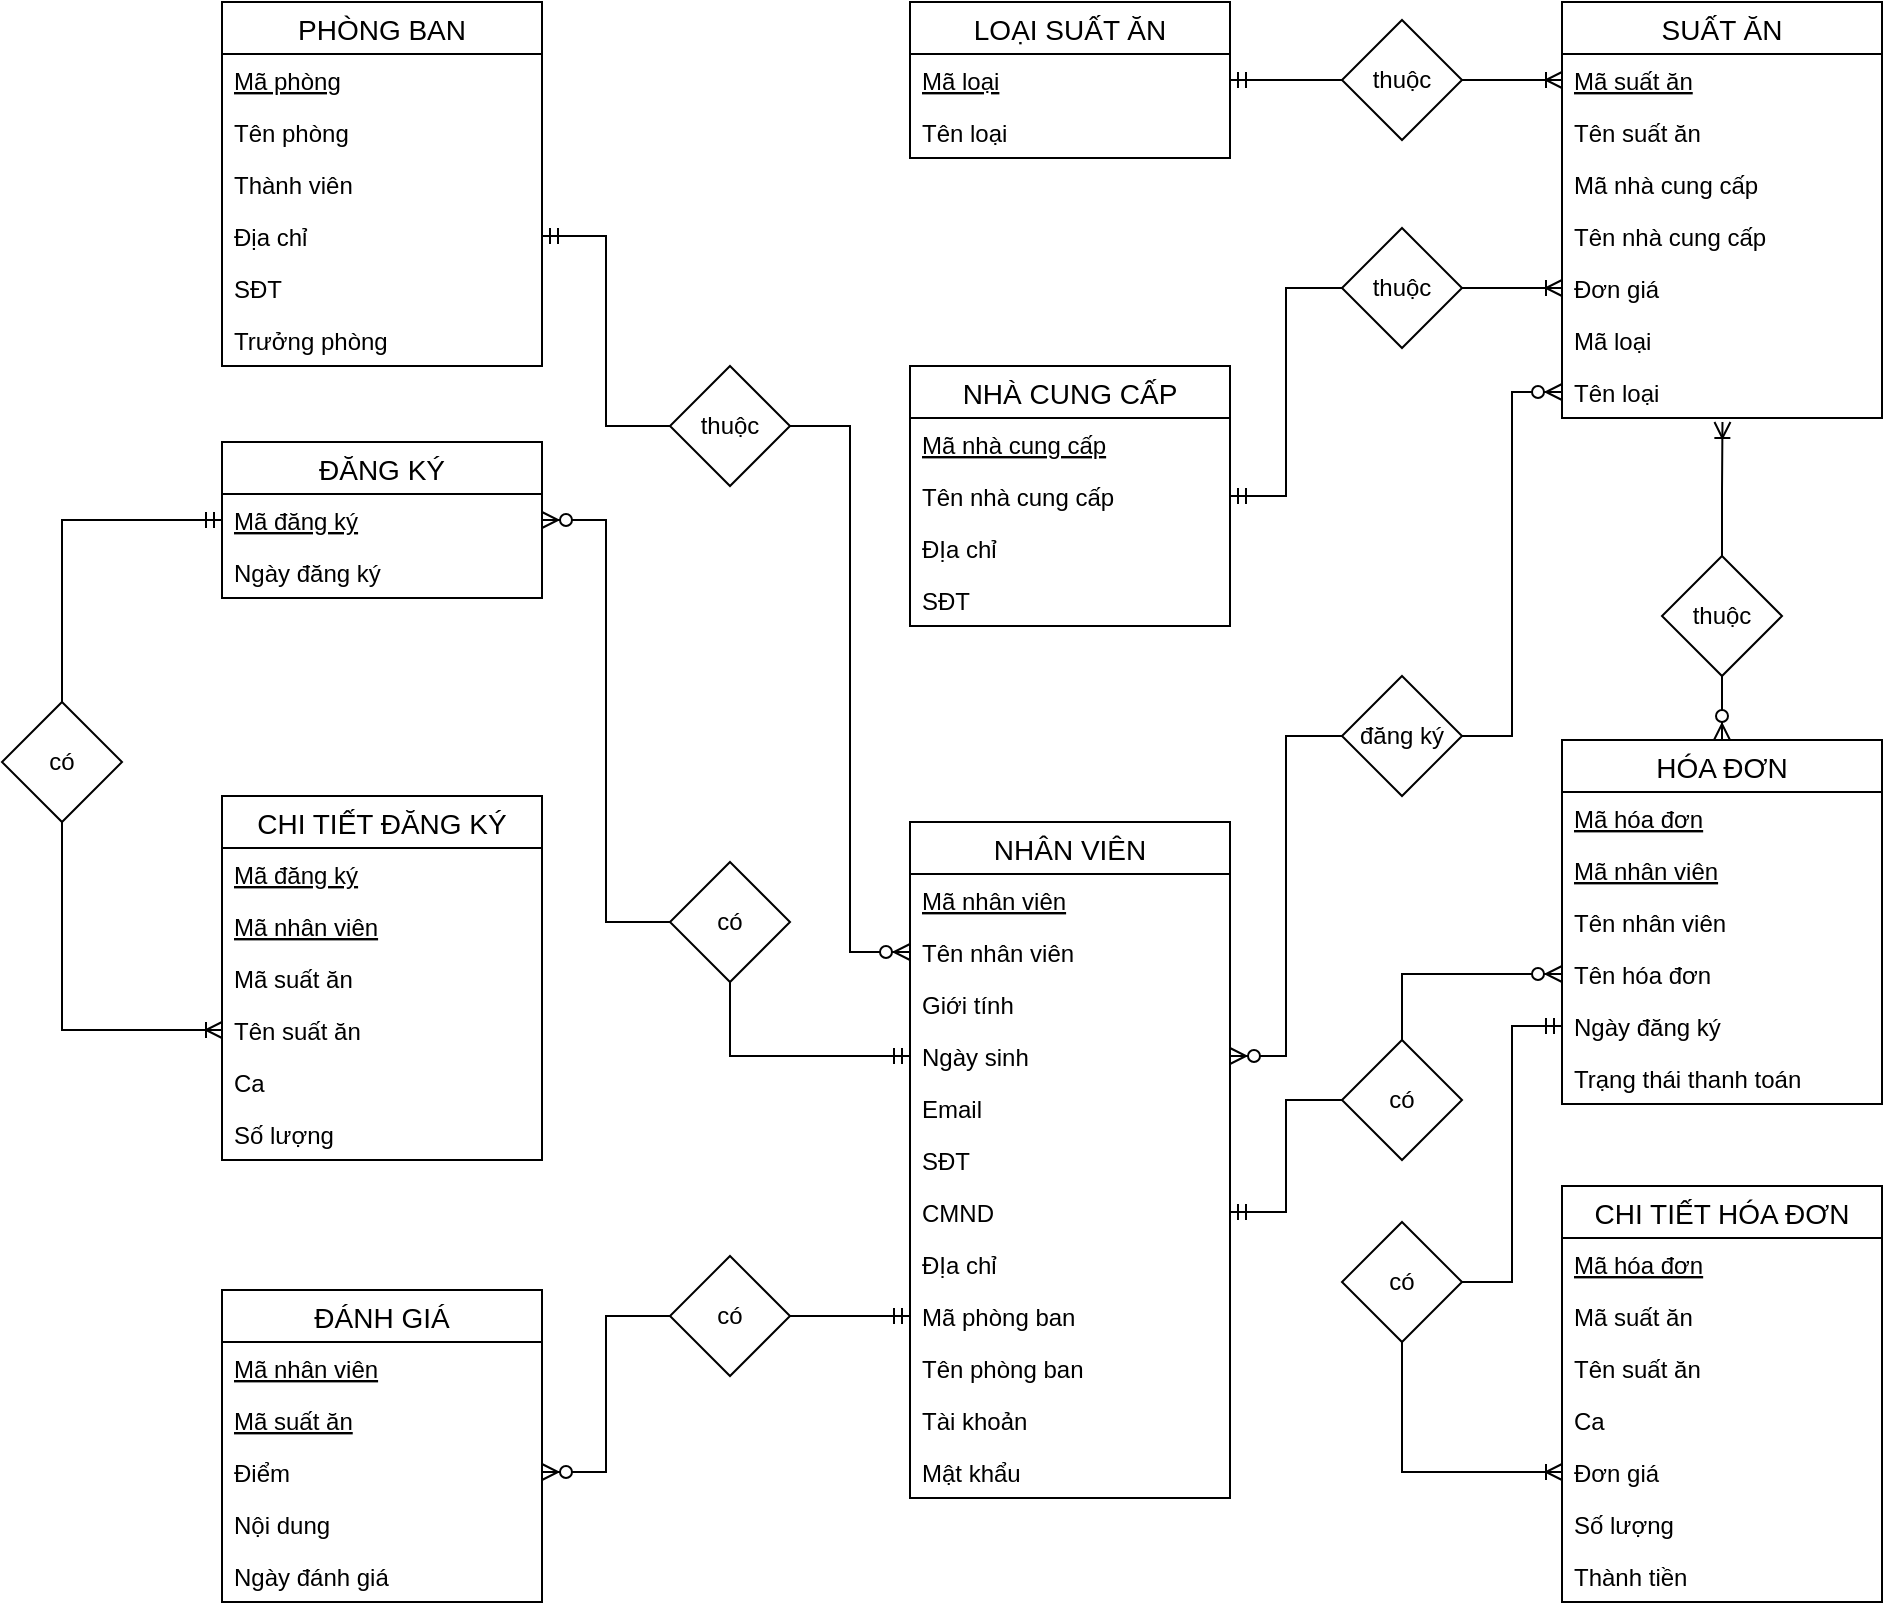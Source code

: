 <mxfile version="13.1.3" type="device"><diagram id="6rcYBphaDGggOVW5dCx1" name="Page-1"><mxGraphModel dx="2310" dy="1878" grid="1" gridSize="10" guides="1" tooltips="1" connect="1" arrows="1" fold="1" page="1" pageScale="1" pageWidth="827" pageHeight="1169" math="0" shadow="0"><root><mxCell id="0"/><mxCell id="1" parent="0"/><mxCell id="Ekv0OVVvqfxNzBEpDspk-42" style="edgeStyle=orthogonalEdgeStyle;rounded=0;orthogonalLoop=1;jettySize=auto;html=1;exitX=0;exitY=0.5;exitDx=0;exitDy=0;entryX=1;entryY=0.5;entryDx=0;entryDy=0;endArrow=ERzeroToMany;endFill=1;" parent="1" source="Ekv0OVVvqfxNzBEpDspk-41" target="Ekv0OVVvqfxNzBEpDspk-16" edge="1"><mxGeometry relative="1" as="geometry"/></mxCell><mxCell id="Ekv0OVVvqfxNzBEpDspk-43" style="edgeStyle=orthogonalEdgeStyle;rounded=0;orthogonalLoop=1;jettySize=auto;html=1;exitX=1;exitY=0.5;exitDx=0;exitDy=0;entryX=0;entryY=0.5;entryDx=0;entryDy=0;endArrow=ERzeroToMany;endFill=1;" parent="1" source="Ekv0OVVvqfxNzBEpDspk-41" target="Ekv0OVVvqfxNzBEpDspk-31" edge="1"><mxGeometry relative="1" as="geometry"/></mxCell><mxCell id="Ekv0OVVvqfxNzBEpDspk-41" value="đăng ký" style="rhombus;whiteSpace=wrap;html=1;labelBackgroundColor=none;" parent="1" vertex="1"><mxGeometry x="470" y="187" width="60" height="60" as="geometry"/></mxCell><mxCell id="Ekv0OVVvqfxNzBEpDspk-57" style="edgeStyle=orthogonalEdgeStyle;rounded=0;orthogonalLoop=1;jettySize=auto;html=1;exitX=0.5;exitY=0;exitDx=0;exitDy=0;entryX=0;entryY=0.5;entryDx=0;entryDy=0;endArrow=ERzeroToMany;endFill=1;" parent="1" source="Ekv0OVVvqfxNzBEpDspk-59" target="Ekv0OVVvqfxNzBEpDspk-46" edge="1"><mxGeometry relative="1" as="geometry"><mxPoint x="580.0" y="455" as="targetPoint"/><Array as="points"><mxPoint x="500" y="336"/></Array></mxGeometry></mxCell><mxCell id="Ekv0OVVvqfxNzBEpDspk-58" style="edgeStyle=orthogonalEdgeStyle;rounded=0;orthogonalLoop=1;jettySize=auto;html=1;exitX=0;exitY=0.5;exitDx=0;exitDy=0;entryX=1;entryY=0.5;entryDx=0;entryDy=0;endArrow=ERmandOne;endFill=0;" parent="1" source="Ekv0OVVvqfxNzBEpDspk-59" target="Ekv0OVVvqfxNzBEpDspk-19" edge="1"><mxGeometry relative="1" as="geometry"><mxPoint x="254" y="217" as="targetPoint"/></mxGeometry></mxCell><mxCell id="Ekv0OVVvqfxNzBEpDspk-59" value="có" style="rhombus;whiteSpace=wrap;html=1;labelBackgroundColor=none;" parent="1" vertex="1"><mxGeometry x="470" y="369" width="60" height="60" as="geometry"/></mxCell><mxCell id="Ekv0OVVvqfxNzBEpDspk-61" value="PHÒNG BAN" style="swimlane;fontStyle=0;childLayout=stackLayout;horizontal=1;startSize=26;horizontalStack=0;resizeParent=1;resizeParentMax=0;resizeLast=0;collapsible=1;marginBottom=0;align=center;fontSize=14;labelBackgroundColor=none;" parent="1" vertex="1"><mxGeometry x="-90" y="-150" width="160" height="182" as="geometry"/></mxCell><mxCell id="Ekv0OVVvqfxNzBEpDspk-62" value="Mã phòng" style="text;strokeColor=none;fillColor=none;spacingLeft=4;spacingRight=4;overflow=hidden;rotatable=0;points=[[0,0.5],[1,0.5]];portConstraint=eastwest;fontSize=12;fontStyle=4" parent="Ekv0OVVvqfxNzBEpDspk-61" vertex="1"><mxGeometry y="26" width="160" height="26" as="geometry"/></mxCell><mxCell id="Ekv0OVVvqfxNzBEpDspk-63" value="Tên phòng" style="text;strokeColor=none;fillColor=none;spacingLeft=4;spacingRight=4;overflow=hidden;rotatable=0;points=[[0,0.5],[1,0.5]];portConstraint=eastwest;fontSize=12;" parent="Ekv0OVVvqfxNzBEpDspk-61" vertex="1"><mxGeometry y="52" width="160" height="26" as="geometry"/></mxCell><mxCell id="Ekv0OVVvqfxNzBEpDspk-64" value="Thành viên" style="text;strokeColor=none;fillColor=none;spacingLeft=4;spacingRight=4;overflow=hidden;rotatable=0;points=[[0,0.5],[1,0.5]];portConstraint=eastwest;fontSize=12;" parent="Ekv0OVVvqfxNzBEpDspk-61" vertex="1"><mxGeometry y="78" width="160" height="26" as="geometry"/></mxCell><mxCell id="Ekv0OVVvqfxNzBEpDspk-65" value="Địa chỉ" style="text;strokeColor=none;fillColor=none;spacingLeft=4;spacingRight=4;overflow=hidden;rotatable=0;points=[[0,0.5],[1,0.5]];portConstraint=eastwest;fontSize=12;" parent="Ekv0OVVvqfxNzBEpDspk-61" vertex="1"><mxGeometry y="104" width="160" height="26" as="geometry"/></mxCell><mxCell id="Ekv0OVVvqfxNzBEpDspk-66" value="SĐT" style="text;strokeColor=none;fillColor=none;spacingLeft=4;spacingRight=4;overflow=hidden;rotatable=0;points=[[0,0.5],[1,0.5]];portConstraint=eastwest;fontSize=12;" parent="Ekv0OVVvqfxNzBEpDspk-61" vertex="1"><mxGeometry y="130" width="160" height="26" as="geometry"/></mxCell><mxCell id="Ekv0OVVvqfxNzBEpDspk-67" value="Trưởng phòng" style="text;strokeColor=none;fillColor=none;spacingLeft=4;spacingRight=4;overflow=hidden;rotatable=0;points=[[0,0.5],[1,0.5]];portConstraint=eastwest;fontSize=12;" parent="Ekv0OVVvqfxNzBEpDspk-61" vertex="1"><mxGeometry y="156" width="160" height="26" as="geometry"/></mxCell><mxCell id="Ekv0OVVvqfxNzBEpDspk-70" style="edgeStyle=orthogonalEdgeStyle;rounded=0;orthogonalLoop=1;jettySize=auto;html=1;exitX=0;exitY=0.5;exitDx=0;exitDy=0;entryX=1;entryY=0.5;entryDx=0;entryDy=0;endArrow=ERmandOne;endFill=0;" parent="1" source="Ekv0OVVvqfxNzBEpDspk-69" target="Ekv0OVVvqfxNzBEpDspk-65" edge="1"><mxGeometry relative="1" as="geometry"/></mxCell><mxCell id="Ekv0OVVvqfxNzBEpDspk-71" style="edgeStyle=orthogonalEdgeStyle;rounded=0;orthogonalLoop=1;jettySize=auto;html=1;exitX=1;exitY=0.5;exitDx=0;exitDy=0;entryX=0;entryY=0.5;entryDx=0;entryDy=0;endArrow=ERzeroToMany;endFill=1;" parent="1" source="Ekv0OVVvqfxNzBEpDspk-69" target="Ekv0OVVvqfxNzBEpDspk-10" edge="1"><mxGeometry relative="1" as="geometry"/></mxCell><mxCell id="Ekv0OVVvqfxNzBEpDspk-69" value="thuộc" style="rhombus;whiteSpace=wrap;html=1;labelBackgroundColor=none;" parent="1" vertex="1"><mxGeometry x="134" y="32" width="60" height="60" as="geometry"/></mxCell><mxCell id="Ekv0OVVvqfxNzBEpDspk-81" style="edgeStyle=orthogonalEdgeStyle;rounded=0;orthogonalLoop=1;jettySize=auto;html=1;exitX=0.5;exitY=1;exitDx=0;exitDy=0;entryX=0;entryY=0.5;entryDx=0;entryDy=0;endArrow=ERmandOne;endFill=0;" parent="1" source="Ekv0OVVvqfxNzBEpDspk-79" target="Ekv0OVVvqfxNzBEpDspk-16" edge="1"><mxGeometry relative="1" as="geometry"/></mxCell><mxCell id="Ekv0OVVvqfxNzBEpDspk-82" style="edgeStyle=orthogonalEdgeStyle;rounded=0;orthogonalLoop=1;jettySize=auto;html=1;exitX=0;exitY=0.5;exitDx=0;exitDy=0;entryX=1;entryY=0.5;entryDx=0;entryDy=0;endArrow=ERzeroToMany;endFill=1;" parent="1" source="Ekv0OVVvqfxNzBEpDspk-79" target="Ekv0OVVvqfxNzBEpDspk-73" edge="1"><mxGeometry relative="1" as="geometry"><mxPoint x="70" y="217" as="targetPoint"/></mxGeometry></mxCell><mxCell id="Ekv0OVVvqfxNzBEpDspk-79" value="có" style="rhombus;whiteSpace=wrap;html=1;labelBackgroundColor=none;" parent="1" vertex="1"><mxGeometry x="134" y="280" width="60" height="60" as="geometry"/></mxCell><mxCell id="Ekv0OVVvqfxNzBEpDspk-91" style="edgeStyle=orthogonalEdgeStyle;rounded=0;orthogonalLoop=1;jettySize=auto;html=1;exitX=1;exitY=0.5;exitDx=0;exitDy=0;entryX=0;entryY=0.5;entryDx=0;entryDy=0;endArrow=ERmandOne;endFill=0;" parent="1" source="Ekv0OVVvqfxNzBEpDspk-90" target="Ekv0OVVvqfxNzBEpDspk-21" edge="1"><mxGeometry relative="1" as="geometry"/></mxCell><mxCell id="Ekv0OVVvqfxNzBEpDspk-92" style="edgeStyle=orthogonalEdgeStyle;rounded=0;orthogonalLoop=1;jettySize=auto;html=1;exitX=0;exitY=0.5;exitDx=0;exitDy=0;entryX=1;entryY=0.5;entryDx=0;entryDy=0;endArrow=ERzeroToMany;endFill=1;" parent="1" source="Ekv0OVVvqfxNzBEpDspk-90" target="Ekv0OVVvqfxNzBEpDspk-86" edge="1"><mxGeometry relative="1" as="geometry"/></mxCell><mxCell id="Ekv0OVVvqfxNzBEpDspk-90" value="có" style="rhombus;whiteSpace=wrap;html=1;labelBackgroundColor=none;" parent="1" vertex="1"><mxGeometry x="134" y="477" width="60" height="60" as="geometry"/></mxCell><mxCell id="Ekv0OVVvqfxNzBEpDspk-25" value="SUẤT ĂN" style="swimlane;fontStyle=0;childLayout=stackLayout;horizontal=1;startSize=26;horizontalStack=0;resizeParent=1;resizeParentMax=0;resizeLast=0;collapsible=1;marginBottom=0;align=center;fontSize=14;labelBackgroundColor=none;" parent="1" vertex="1"><mxGeometry x="580" y="-150" width="160" height="208" as="geometry"/></mxCell><mxCell id="Ekv0OVVvqfxNzBEpDspk-26" value="Mã suất ăn" style="text;strokeColor=none;fillColor=none;spacingLeft=4;spacingRight=4;overflow=hidden;rotatable=0;points=[[0,0.5],[1,0.5]];portConstraint=eastwest;fontSize=12;fontStyle=4" parent="Ekv0OVVvqfxNzBEpDspk-25" vertex="1"><mxGeometry y="26" width="160" height="26" as="geometry"/></mxCell><mxCell id="Ekv0OVVvqfxNzBEpDspk-27" value="Tên suất ăn" style="text;strokeColor=none;fillColor=none;spacingLeft=4;spacingRight=4;overflow=hidden;rotatable=0;points=[[0,0.5],[1,0.5]];portConstraint=eastwest;fontSize=12;" parent="Ekv0OVVvqfxNzBEpDspk-25" vertex="1"><mxGeometry y="52" width="160" height="26" as="geometry"/></mxCell><mxCell id="Ekv0OVVvqfxNzBEpDspk-40" value="Mã nhà cung cấp" style="text;strokeColor=none;fillColor=none;spacingLeft=4;spacingRight=4;overflow=hidden;rotatable=0;points=[[0,0.5],[1,0.5]];portConstraint=eastwest;fontSize=12;" parent="Ekv0OVVvqfxNzBEpDspk-25" vertex="1"><mxGeometry y="78" width="160" height="26" as="geometry"/></mxCell><mxCell id="Ekv0OVVvqfxNzBEpDspk-28" value="Tên nhà cung cấp" style="text;strokeColor=none;fillColor=none;spacingLeft=4;spacingRight=4;overflow=hidden;rotatable=0;points=[[0,0.5],[1,0.5]];portConstraint=eastwest;fontSize=12;" parent="Ekv0OVVvqfxNzBEpDspk-25" vertex="1"><mxGeometry y="104" width="160" height="26" as="geometry"/></mxCell><mxCell id="Ekv0OVVvqfxNzBEpDspk-29" value="Đơn giá" style="text;strokeColor=none;fillColor=none;spacingLeft=4;spacingRight=4;overflow=hidden;rotatable=0;points=[[0,0.5],[1,0.5]];portConstraint=eastwest;fontSize=12;" parent="Ekv0OVVvqfxNzBEpDspk-25" vertex="1"><mxGeometry y="130" width="160" height="26" as="geometry"/></mxCell><mxCell id="Ekv0OVVvqfxNzBEpDspk-30" value="Mã loại" style="text;strokeColor=none;fillColor=none;spacingLeft=4;spacingRight=4;overflow=hidden;rotatable=0;points=[[0,0.5],[1,0.5]];portConstraint=eastwest;fontSize=12;" parent="Ekv0OVVvqfxNzBEpDspk-25" vertex="1"><mxGeometry y="156" width="160" height="26" as="geometry"/></mxCell><mxCell id="Ekv0OVVvqfxNzBEpDspk-31" value="Tên loại" style="text;strokeColor=none;fillColor=none;spacingLeft=4;spacingRight=4;overflow=hidden;rotatable=0;points=[[0,0.5],[1,0.5]];portConstraint=eastwest;fontSize=12;" parent="Ekv0OVVvqfxNzBEpDspk-25" vertex="1"><mxGeometry y="182" width="160" height="26" as="geometry"/></mxCell><mxCell id="Ekv0OVVvqfxNzBEpDspk-94" style="edgeStyle=orthogonalEdgeStyle;rounded=0;orthogonalLoop=1;jettySize=auto;html=1;exitX=0.5;exitY=1;exitDx=0;exitDy=0;entryX=0.5;entryY=0;entryDx=0;entryDy=0;endArrow=ERzeroToMany;endFill=1;" parent="1" source="Ekv0OVVvqfxNzBEpDspk-93" target="Ekv0OVVvqfxNzBEpDspk-44" edge="1"><mxGeometry relative="1" as="geometry"/></mxCell><mxCell id="Ekv0OVVvqfxNzBEpDspk-96" style="edgeStyle=orthogonalEdgeStyle;rounded=0;orthogonalLoop=1;jettySize=auto;html=1;exitX=0.5;exitY=0;exitDx=0;exitDy=0;endArrow=ERoneToMany;endFill=0;" parent="1" source="Ekv0OVVvqfxNzBEpDspk-93" edge="1"><mxGeometry relative="1" as="geometry"><mxPoint x="660.235" y="60" as="targetPoint"/></mxGeometry></mxCell><mxCell id="Ekv0OVVvqfxNzBEpDspk-93" value="thuộc" style="rhombus;whiteSpace=wrap;html=1;labelBackgroundColor=none;" parent="1" vertex="1"><mxGeometry x="630" y="127" width="60" height="60" as="geometry"/></mxCell><mxCell id="Ekv0OVVvqfxNzBEpDspk-97" value="LOẠI SUẤT ĂN" style="swimlane;fontStyle=0;childLayout=stackLayout;horizontal=1;startSize=26;horizontalStack=0;resizeParent=1;resizeParentMax=0;resizeLast=0;collapsible=1;marginBottom=0;align=center;fontSize=14;labelBackgroundColor=none;" parent="1" vertex="1"><mxGeometry x="254" y="-150" width="160" height="78" as="geometry"/></mxCell><mxCell id="Ekv0OVVvqfxNzBEpDspk-98" value="Mã loại" style="text;strokeColor=none;fillColor=none;spacingLeft=4;spacingRight=4;overflow=hidden;rotatable=0;points=[[0,0.5],[1,0.5]];portConstraint=eastwest;fontSize=12;fontStyle=4" parent="Ekv0OVVvqfxNzBEpDspk-97" vertex="1"><mxGeometry y="26" width="160" height="26" as="geometry"/></mxCell><mxCell id="Ekv0OVVvqfxNzBEpDspk-99" value="Tên loại" style="text;strokeColor=none;fillColor=none;spacingLeft=4;spacingRight=4;overflow=hidden;rotatable=0;points=[[0,0.5],[1,0.5]];portConstraint=eastwest;fontSize=12;" parent="Ekv0OVVvqfxNzBEpDspk-97" vertex="1"><mxGeometry y="52" width="160" height="26" as="geometry"/></mxCell><mxCell id="Ekv0OVVvqfxNzBEpDspk-8" value="NHÂN VIÊN" style="swimlane;fontStyle=0;childLayout=stackLayout;horizontal=1;startSize=26;horizontalStack=0;resizeParent=1;resizeParentMax=0;resizeLast=0;collapsible=1;marginBottom=0;align=center;fontSize=14;labelBackgroundColor=none;" parent="1" vertex="1"><mxGeometry x="254" y="260" width="160" height="338" as="geometry"/></mxCell><mxCell id="Ekv0OVVvqfxNzBEpDspk-9" value="Mã nhân viên" style="text;strokeColor=none;fillColor=none;spacingLeft=4;spacingRight=4;overflow=hidden;rotatable=0;points=[[0,0.5],[1,0.5]];portConstraint=eastwest;fontSize=12;fontStyle=4" parent="Ekv0OVVvqfxNzBEpDspk-8" vertex="1"><mxGeometry y="26" width="160" height="26" as="geometry"/></mxCell><mxCell id="Ekv0OVVvqfxNzBEpDspk-10" value="Tên nhân viên" style="text;strokeColor=none;fillColor=none;spacingLeft=4;spacingRight=4;overflow=hidden;rotatable=0;points=[[0,0.5],[1,0.5]];portConstraint=eastwest;fontSize=12;" parent="Ekv0OVVvqfxNzBEpDspk-8" vertex="1"><mxGeometry y="52" width="160" height="26" as="geometry"/></mxCell><mxCell id="Ekv0OVVvqfxNzBEpDspk-11" value="Giới tính&#10;" style="text;strokeColor=none;fillColor=none;spacingLeft=4;spacingRight=4;overflow=hidden;rotatable=0;points=[[0,0.5],[1,0.5]];portConstraint=eastwest;fontSize=12;" parent="Ekv0OVVvqfxNzBEpDspk-8" vertex="1"><mxGeometry y="78" width="160" height="26" as="geometry"/></mxCell><mxCell id="Ekv0OVVvqfxNzBEpDspk-16" value="Ngày sinh" style="text;strokeColor=none;fillColor=none;spacingLeft=4;spacingRight=4;overflow=hidden;rotatable=0;points=[[0,0.5],[1,0.5]];portConstraint=eastwest;fontSize=12;" parent="Ekv0OVVvqfxNzBEpDspk-8" vertex="1"><mxGeometry y="104" width="160" height="26" as="geometry"/></mxCell><mxCell id="Ekv0OVVvqfxNzBEpDspk-17" value="Email" style="text;strokeColor=none;fillColor=none;spacingLeft=4;spacingRight=4;overflow=hidden;rotatable=0;points=[[0,0.5],[1,0.5]];portConstraint=eastwest;fontSize=12;" parent="Ekv0OVVvqfxNzBEpDspk-8" vertex="1"><mxGeometry y="130" width="160" height="26" as="geometry"/></mxCell><mxCell id="Ekv0OVVvqfxNzBEpDspk-18" value="SĐT" style="text;strokeColor=none;fillColor=none;spacingLeft=4;spacingRight=4;overflow=hidden;rotatable=0;points=[[0,0.5],[1,0.5]];portConstraint=eastwest;fontSize=12;" parent="Ekv0OVVvqfxNzBEpDspk-8" vertex="1"><mxGeometry y="156" width="160" height="26" as="geometry"/></mxCell><mxCell id="Ekv0OVVvqfxNzBEpDspk-19" value="CMND" style="text;strokeColor=none;fillColor=none;spacingLeft=4;spacingRight=4;overflow=hidden;rotatable=0;points=[[0,0.5],[1,0.5]];portConstraint=eastwest;fontSize=12;" parent="Ekv0OVVvqfxNzBEpDspk-8" vertex="1"><mxGeometry y="182" width="160" height="26" as="geometry"/></mxCell><mxCell id="Ekv0OVVvqfxNzBEpDspk-20" value="ĐỊa chỉ" style="text;strokeColor=none;fillColor=none;spacingLeft=4;spacingRight=4;overflow=hidden;rotatable=0;points=[[0,0.5],[1,0.5]];portConstraint=eastwest;fontSize=12;" parent="Ekv0OVVvqfxNzBEpDspk-8" vertex="1"><mxGeometry y="208" width="160" height="26" as="geometry"/></mxCell><mxCell id="Ekv0OVVvqfxNzBEpDspk-21" value="Mã phòng ban" style="text;strokeColor=none;fillColor=none;spacingLeft=4;spacingRight=4;overflow=hidden;rotatable=0;points=[[0,0.5],[1,0.5]];portConstraint=eastwest;fontSize=12;" parent="Ekv0OVVvqfxNzBEpDspk-8" vertex="1"><mxGeometry y="234" width="160" height="26" as="geometry"/></mxCell><mxCell id="Ekv0OVVvqfxNzBEpDspk-22" value="Tên phòng ban" style="text;strokeColor=none;fillColor=none;spacingLeft=4;spacingRight=4;overflow=hidden;rotatable=0;points=[[0,0.5],[1,0.5]];portConstraint=eastwest;fontSize=12;" parent="Ekv0OVVvqfxNzBEpDspk-8" vertex="1"><mxGeometry y="260" width="160" height="26" as="geometry"/></mxCell><mxCell id="Ekv0OVVvqfxNzBEpDspk-23" value="Tài khoản" style="text;strokeColor=none;fillColor=none;spacingLeft=4;spacingRight=4;overflow=hidden;rotatable=0;points=[[0,0.5],[1,0.5]];portConstraint=eastwest;fontSize=12;" parent="Ekv0OVVvqfxNzBEpDspk-8" vertex="1"><mxGeometry y="286" width="160" height="26" as="geometry"/></mxCell><mxCell id="Ekv0OVVvqfxNzBEpDspk-24" value="Mật khẩu" style="text;strokeColor=none;fillColor=none;spacingLeft=4;spacingRight=4;overflow=hidden;rotatable=0;points=[[0,0.5],[1,0.5]];portConstraint=eastwest;fontSize=12;" parent="Ekv0OVVvqfxNzBEpDspk-8" vertex="1"><mxGeometry y="312" width="160" height="26" as="geometry"/></mxCell><mxCell id="Ekv0OVVvqfxNzBEpDspk-105" value="NHÀ CUNG CẤP" style="swimlane;fontStyle=0;childLayout=stackLayout;horizontal=1;startSize=26;horizontalStack=0;resizeParent=1;resizeParentMax=0;resizeLast=0;collapsible=1;marginBottom=0;align=center;fontSize=14;labelBackgroundColor=none;" parent="1" vertex="1"><mxGeometry x="254" y="32" width="160" height="130" as="geometry"/></mxCell><mxCell id="Ekv0OVVvqfxNzBEpDspk-106" value="Mã nhà cung cấp" style="text;strokeColor=none;fillColor=none;spacingLeft=4;spacingRight=4;overflow=hidden;rotatable=0;points=[[0,0.5],[1,0.5]];portConstraint=eastwest;fontSize=12;fontStyle=4" parent="Ekv0OVVvqfxNzBEpDspk-105" vertex="1"><mxGeometry y="26" width="160" height="26" as="geometry"/></mxCell><mxCell id="Ekv0OVVvqfxNzBEpDspk-107" value="Tên nhà cung cấp" style="text;strokeColor=none;fillColor=none;spacingLeft=4;spacingRight=4;overflow=hidden;rotatable=0;points=[[0,0.5],[1,0.5]];portConstraint=eastwest;fontSize=12;" parent="Ekv0OVVvqfxNzBEpDspk-105" vertex="1"><mxGeometry y="52" width="160" height="26" as="geometry"/></mxCell><mxCell id="Ekv0OVVvqfxNzBEpDspk-108" value="ĐỊa chỉ" style="text;strokeColor=none;fillColor=none;spacingLeft=4;spacingRight=4;overflow=hidden;rotatable=0;points=[[0,0.5],[1,0.5]];portConstraint=eastwest;fontSize=12;" parent="Ekv0OVVvqfxNzBEpDspk-105" vertex="1"><mxGeometry y="78" width="160" height="26" as="geometry"/></mxCell><mxCell id="Ekv0OVVvqfxNzBEpDspk-109" value="SĐT" style="text;strokeColor=none;fillColor=none;spacingLeft=4;spacingRight=4;overflow=hidden;rotatable=0;points=[[0,0.5],[1,0.5]];portConstraint=eastwest;fontSize=12;" parent="Ekv0OVVvqfxNzBEpDspk-105" vertex="1"><mxGeometry y="104" width="160" height="26" as="geometry"/></mxCell><mxCell id="Ekv0OVVvqfxNzBEpDspk-114" style="edgeStyle=orthogonalEdgeStyle;rounded=0;orthogonalLoop=1;jettySize=auto;html=1;exitX=0;exitY=0.5;exitDx=0;exitDy=0;entryX=1;entryY=0.5;entryDx=0;entryDy=0;endArrow=ERmandOne;endFill=0;" parent="1" source="Ekv0OVVvqfxNzBEpDspk-113" target="Ekv0OVVvqfxNzBEpDspk-98" edge="1"><mxGeometry relative="1" as="geometry"/></mxCell><mxCell id="Ekv0OVVvqfxNzBEpDspk-115" style="edgeStyle=orthogonalEdgeStyle;rounded=0;orthogonalLoop=1;jettySize=auto;html=1;exitX=1;exitY=0.5;exitDx=0;exitDy=0;entryX=0;entryY=0.5;entryDx=0;entryDy=0;endArrow=ERoneToMany;endFill=0;" parent="1" source="Ekv0OVVvqfxNzBEpDspk-113" target="Ekv0OVVvqfxNzBEpDspk-26" edge="1"><mxGeometry relative="1" as="geometry"/></mxCell><mxCell id="Ekv0OVVvqfxNzBEpDspk-113" value="thuộc" style="rhombus;whiteSpace=wrap;html=1;labelBackgroundColor=none;" parent="1" vertex="1"><mxGeometry x="470" y="-141" width="60" height="60" as="geometry"/></mxCell><mxCell id="Ekv0OVVvqfxNzBEpDspk-117" style="edgeStyle=orthogonalEdgeStyle;rounded=0;orthogonalLoop=1;jettySize=auto;html=1;exitX=1;exitY=0.5;exitDx=0;exitDy=0;entryX=0;entryY=0.5;entryDx=0;entryDy=0;endArrow=ERoneToMany;endFill=0;" parent="1" source="Ekv0OVVvqfxNzBEpDspk-116" target="Ekv0OVVvqfxNzBEpDspk-29" edge="1"><mxGeometry relative="1" as="geometry"/></mxCell><mxCell id="Ekv0OVVvqfxNzBEpDspk-118" style="edgeStyle=orthogonalEdgeStyle;rounded=0;orthogonalLoop=1;jettySize=auto;html=1;exitX=0;exitY=0.5;exitDx=0;exitDy=0;entryX=1;entryY=0.5;entryDx=0;entryDy=0;endArrow=ERmandOne;endFill=0;" parent="1" source="Ekv0OVVvqfxNzBEpDspk-116" target="Ekv0OVVvqfxNzBEpDspk-107" edge="1"><mxGeometry relative="1" as="geometry"/></mxCell><mxCell id="Ekv0OVVvqfxNzBEpDspk-116" value="thuộc" style="rhombus;whiteSpace=wrap;html=1;labelBackgroundColor=none;" parent="1" vertex="1"><mxGeometry x="470" y="-37" width="60" height="60" as="geometry"/></mxCell><mxCell id="Ekv0OVVvqfxNzBEpDspk-129" style="edgeStyle=orthogonalEdgeStyle;rounded=0;orthogonalLoop=1;jettySize=auto;html=1;exitX=0.5;exitY=0;exitDx=0;exitDy=0;endArrow=ERmandOne;endFill=0;" parent="1" source="Ekv0OVVvqfxNzBEpDspk-128" target="Ekv0OVVvqfxNzBEpDspk-73" edge="1"><mxGeometry relative="1" as="geometry"/></mxCell><mxCell id="Ekv0OVVvqfxNzBEpDspk-130" style="edgeStyle=orthogonalEdgeStyle;rounded=0;orthogonalLoop=1;jettySize=auto;html=1;exitX=0.5;exitY=1;exitDx=0;exitDy=0;entryX=0;entryY=0.5;entryDx=0;entryDy=0;endArrow=ERoneToMany;endFill=0;" parent="1" source="Ekv0OVVvqfxNzBEpDspk-128" target="Ekv0OVVvqfxNzBEpDspk-122" edge="1"><mxGeometry relative="1" as="geometry"/></mxCell><mxCell id="Ekv0OVVvqfxNzBEpDspk-128" value="có" style="rhombus;whiteSpace=wrap;html=1;labelBackgroundColor=none;" parent="1" vertex="1"><mxGeometry x="-200" y="200" width="60" height="60" as="geometry"/></mxCell><mxCell id="Ekv0OVVvqfxNzBEpDspk-142" style="edgeStyle=orthogonalEdgeStyle;rounded=0;orthogonalLoop=1;jettySize=auto;html=1;exitX=1;exitY=0.5;exitDx=0;exitDy=0;entryX=0;entryY=0.5;entryDx=0;entryDy=0;endArrow=ERmandOne;endFill=0;" parent="1" source="Ekv0OVVvqfxNzBEpDspk-141" target="Ekv0OVVvqfxNzBEpDspk-47" edge="1"><mxGeometry relative="1" as="geometry"/></mxCell><mxCell id="Ekv0OVVvqfxNzBEpDspk-145" style="edgeStyle=orthogonalEdgeStyle;rounded=0;orthogonalLoop=1;jettySize=auto;html=1;exitX=0.5;exitY=1;exitDx=0;exitDy=0;entryX=0;entryY=0.5;entryDx=0;entryDy=0;endArrow=ERoneToMany;endFill=0;" parent="1" source="Ekv0OVVvqfxNzBEpDspk-141" target="Ekv0OVVvqfxNzBEpDspk-138" edge="1"><mxGeometry relative="1" as="geometry"/></mxCell><mxCell id="Ekv0OVVvqfxNzBEpDspk-141" value="có" style="rhombus;whiteSpace=wrap;html=1;labelBackgroundColor=none;" parent="1" vertex="1"><mxGeometry x="470" y="460" width="60" height="60" as="geometry"/></mxCell><mxCell id="Ekv0OVVvqfxNzBEpDspk-72" value="ĐĂNG KÝ" style="swimlane;fontStyle=0;childLayout=stackLayout;horizontal=1;startSize=26;horizontalStack=0;resizeParent=1;resizeParentMax=0;resizeLast=0;collapsible=1;marginBottom=0;align=center;fontSize=14;labelBackgroundColor=none;" parent="1" vertex="1"><mxGeometry x="-90" y="70" width="160" height="78" as="geometry"/></mxCell><mxCell id="Ekv0OVVvqfxNzBEpDspk-73" value="Mã đăng ký" style="text;strokeColor=none;fillColor=none;spacingLeft=4;spacingRight=4;overflow=hidden;rotatable=0;points=[[0,0.5],[1,0.5]];portConstraint=eastwest;fontSize=12;fontStyle=4" parent="Ekv0OVVvqfxNzBEpDspk-72" vertex="1"><mxGeometry y="26" width="160" height="26" as="geometry"/></mxCell><mxCell id="Ekv0OVVvqfxNzBEpDspk-78" value="Ngày đăng ký" style="text;strokeColor=none;fillColor=none;spacingLeft=4;spacingRight=4;overflow=hidden;rotatable=0;points=[[0,0.5],[1,0.5]];portConstraint=eastwest;fontSize=12;" parent="Ekv0OVVvqfxNzBEpDspk-72" vertex="1"><mxGeometry y="52" width="160" height="26" as="geometry"/></mxCell><mxCell id="Ekv0OVVvqfxNzBEpDspk-83" value="ĐÁNH GIÁ" style="swimlane;fontStyle=0;childLayout=stackLayout;horizontal=1;startSize=26;horizontalStack=0;resizeParent=1;resizeParentMax=0;resizeLast=0;collapsible=1;marginBottom=0;align=center;fontSize=14;labelBackgroundColor=none;" parent="1" vertex="1"><mxGeometry x="-90" y="494" width="160" height="156" as="geometry"/></mxCell><mxCell id="Ekv0OVVvqfxNzBEpDspk-84" value="Mã nhân viên" style="text;strokeColor=none;fillColor=none;spacingLeft=4;spacingRight=4;overflow=hidden;rotatable=0;points=[[0,0.5],[1,0.5]];portConstraint=eastwest;fontSize=12;fontStyle=4" parent="Ekv0OVVvqfxNzBEpDspk-83" vertex="1"><mxGeometry y="26" width="160" height="26" as="geometry"/></mxCell><mxCell id="Ekv0OVVvqfxNzBEpDspk-85" value="Mã suất ăn" style="text;strokeColor=none;fillColor=none;spacingLeft=4;spacingRight=4;overflow=hidden;rotatable=0;points=[[0,0.5],[1,0.5]];portConstraint=eastwest;fontSize=12;fontStyle=4" parent="Ekv0OVVvqfxNzBEpDspk-83" vertex="1"><mxGeometry y="52" width="160" height="26" as="geometry"/></mxCell><mxCell id="Ekv0OVVvqfxNzBEpDspk-86" value="Điểm" style="text;strokeColor=none;fillColor=none;spacingLeft=4;spacingRight=4;overflow=hidden;rotatable=0;points=[[0,0.5],[1,0.5]];portConstraint=eastwest;fontSize=12;" parent="Ekv0OVVvqfxNzBEpDspk-83" vertex="1"><mxGeometry y="78" width="160" height="26" as="geometry"/></mxCell><mxCell id="Ekv0OVVvqfxNzBEpDspk-87" value="Nội dung" style="text;strokeColor=none;fillColor=none;spacingLeft=4;spacingRight=4;overflow=hidden;rotatable=0;points=[[0,0.5],[1,0.5]];portConstraint=eastwest;fontSize=12;" parent="Ekv0OVVvqfxNzBEpDspk-83" vertex="1"><mxGeometry y="104" width="160" height="26" as="geometry"/></mxCell><mxCell id="Ekv0OVVvqfxNzBEpDspk-88" value="Ngày đánh giá" style="text;strokeColor=none;fillColor=none;spacingLeft=4;spacingRight=4;overflow=hidden;rotatable=0;points=[[0,0.5],[1,0.5]];portConstraint=eastwest;fontSize=12;" parent="Ekv0OVVvqfxNzBEpDspk-83" vertex="1"><mxGeometry y="130" width="160" height="26" as="geometry"/></mxCell><mxCell id="Ekv0OVVvqfxNzBEpDspk-119" value="CHI TIẾT ĐĂNG KÝ" style="swimlane;fontStyle=0;childLayout=stackLayout;horizontal=1;startSize=26;horizontalStack=0;resizeParent=1;resizeParentMax=0;resizeLast=0;collapsible=1;marginBottom=0;align=center;fontSize=14;labelBackgroundColor=none;" parent="1" vertex="1"><mxGeometry x="-90" y="247" width="160" height="182" as="geometry"/></mxCell><mxCell id="Ekv0OVVvqfxNzBEpDspk-120" value="Mã đăng ký" style="text;strokeColor=none;fillColor=none;spacingLeft=4;spacingRight=4;overflow=hidden;rotatable=0;points=[[0,0.5],[1,0.5]];portConstraint=eastwest;fontSize=12;fontStyle=4" parent="Ekv0OVVvqfxNzBEpDspk-119" vertex="1"><mxGeometry y="26" width="160" height="26" as="geometry"/></mxCell><mxCell id="Ekv0OVVvqfxNzBEpDspk-126" value="Mã nhân viên" style="text;strokeColor=none;fillColor=none;spacingLeft=4;spacingRight=4;overflow=hidden;rotatable=0;points=[[0,0.5],[1,0.5]];portConstraint=eastwest;fontSize=12;fontStyle=4" parent="Ekv0OVVvqfxNzBEpDspk-119" vertex="1"><mxGeometry y="52" width="160" height="26" as="geometry"/></mxCell><mxCell id="Ekv0OVVvqfxNzBEpDspk-121" value="Mã suất ăn" style="text;strokeColor=none;fillColor=none;spacingLeft=4;spacingRight=4;overflow=hidden;rotatable=0;points=[[0,0.5],[1,0.5]];portConstraint=eastwest;fontSize=12;" parent="Ekv0OVVvqfxNzBEpDspk-119" vertex="1"><mxGeometry y="78" width="160" height="26" as="geometry"/></mxCell><mxCell id="Ekv0OVVvqfxNzBEpDspk-122" value="Tên suất ăn" style="text;strokeColor=none;fillColor=none;spacingLeft=4;spacingRight=4;overflow=hidden;rotatable=0;points=[[0,0.5],[1,0.5]];portConstraint=eastwest;fontSize=12;" parent="Ekv0OVVvqfxNzBEpDspk-119" vertex="1"><mxGeometry y="104" width="160" height="26" as="geometry"/></mxCell><mxCell id="Ekv0OVVvqfxNzBEpDspk-123" value="Ca" style="text;strokeColor=none;fillColor=none;spacingLeft=4;spacingRight=4;overflow=hidden;rotatable=0;points=[[0,0.5],[1,0.5]];portConstraint=eastwest;fontSize=12;" parent="Ekv0OVVvqfxNzBEpDspk-119" vertex="1"><mxGeometry y="130" width="160" height="26" as="geometry"/></mxCell><mxCell id="Ekv0OVVvqfxNzBEpDspk-124" value="Số lượng" style="text;strokeColor=none;fillColor=none;spacingLeft=4;spacingRight=4;overflow=hidden;rotatable=0;points=[[0,0.5],[1,0.5]];portConstraint=eastwest;fontSize=12;" parent="Ekv0OVVvqfxNzBEpDspk-119" vertex="1"><mxGeometry y="156" width="160" height="26" as="geometry"/></mxCell><mxCell id="Ekv0OVVvqfxNzBEpDspk-44" value="HÓA ĐƠN" style="swimlane;fontStyle=0;childLayout=stackLayout;horizontal=1;startSize=26;horizontalStack=0;resizeParent=1;resizeParentMax=0;resizeLast=0;collapsible=1;marginBottom=0;align=center;fontSize=14;labelBackgroundColor=none;" parent="1" vertex="1"><mxGeometry x="580" y="219" width="160" height="182" as="geometry"/></mxCell><mxCell id="Ekv0OVVvqfxNzBEpDspk-45" value="Mã hóa đơn" style="text;strokeColor=none;fillColor=none;spacingLeft=4;spacingRight=4;overflow=hidden;rotatable=0;points=[[0,0.5],[1,0.5]];portConstraint=eastwest;fontSize=12;fontStyle=4" parent="Ekv0OVVvqfxNzBEpDspk-44" vertex="1"><mxGeometry y="26" width="160" height="26" as="geometry"/></mxCell><mxCell id="K4LMkF72r1bQ0RWOZDJb-1" value="Mã nhân viên" style="text;strokeColor=none;fillColor=none;spacingLeft=4;spacingRight=4;overflow=hidden;rotatable=0;points=[[0,0.5],[1,0.5]];portConstraint=eastwest;fontSize=12;fontStyle=4" vertex="1" parent="Ekv0OVVvqfxNzBEpDspk-44"><mxGeometry y="52" width="160" height="26" as="geometry"/></mxCell><mxCell id="K4LMkF72r1bQ0RWOZDJb-2" value="Tên nhân viên" style="text;strokeColor=none;fillColor=none;spacingLeft=4;spacingRight=4;overflow=hidden;rotatable=0;points=[[0,0.5],[1,0.5]];portConstraint=eastwest;fontSize=12;fontStyle=0" vertex="1" parent="Ekv0OVVvqfxNzBEpDspk-44"><mxGeometry y="78" width="160" height="26" as="geometry"/></mxCell><mxCell id="Ekv0OVVvqfxNzBEpDspk-46" value="Tên hóa đơn" style="text;strokeColor=none;fillColor=none;spacingLeft=4;spacingRight=4;overflow=hidden;rotatable=0;points=[[0,0.5],[1,0.5]];portConstraint=eastwest;fontSize=12;" parent="Ekv0OVVvqfxNzBEpDspk-44" vertex="1"><mxGeometry y="104" width="160" height="26" as="geometry"/></mxCell><mxCell id="Ekv0OVVvqfxNzBEpDspk-47" value="Ngày đăng ký" style="text;strokeColor=none;fillColor=none;spacingLeft=4;spacingRight=4;overflow=hidden;rotatable=0;points=[[0,0.5],[1,0.5]];portConstraint=eastwest;fontSize=12;" parent="Ekv0OVVvqfxNzBEpDspk-44" vertex="1"><mxGeometry y="130" width="160" height="26" as="geometry"/></mxCell><mxCell id="Ekv0OVVvqfxNzBEpDspk-56" value="Trạng thái thanh toán" style="text;strokeColor=none;fillColor=none;spacingLeft=4;spacingRight=4;overflow=hidden;rotatable=0;points=[[0,0.5],[1,0.5]];portConstraint=eastwest;fontSize=12;" parent="Ekv0OVVvqfxNzBEpDspk-44" vertex="1"><mxGeometry y="156" width="160" height="26" as="geometry"/></mxCell><mxCell id="Ekv0OVVvqfxNzBEpDspk-131" value="CHI TIẾT HÓA ĐƠN" style="swimlane;fontStyle=0;childLayout=stackLayout;horizontal=1;startSize=26;horizontalStack=0;resizeParent=1;resizeParentMax=0;resizeLast=0;collapsible=1;marginBottom=0;align=center;fontSize=14;labelBackgroundColor=none;" parent="1" vertex="1"><mxGeometry x="580" y="442" width="160" height="208" as="geometry"/></mxCell><mxCell id="Ekv0OVVvqfxNzBEpDspk-132" value="Mã hóa đơn" style="text;strokeColor=none;fillColor=none;spacingLeft=4;spacingRight=4;overflow=hidden;rotatable=0;points=[[0,0.5],[1,0.5]];portConstraint=eastwest;fontSize=12;fontStyle=4" parent="Ekv0OVVvqfxNzBEpDspk-131" vertex="1"><mxGeometry y="26" width="160" height="26" as="geometry"/></mxCell><mxCell id="Ekv0OVVvqfxNzBEpDspk-135" value="Mã suất ăn" style="text;strokeColor=none;fillColor=none;spacingLeft=4;spacingRight=4;overflow=hidden;rotatable=0;points=[[0,0.5],[1,0.5]];portConstraint=eastwest;fontSize=12;" parent="Ekv0OVVvqfxNzBEpDspk-131" vertex="1"><mxGeometry y="52" width="160" height="26" as="geometry"/></mxCell><mxCell id="Ekv0OVVvqfxNzBEpDspk-136" value="Tên suất ăn" style="text;strokeColor=none;fillColor=none;spacingLeft=4;spacingRight=4;overflow=hidden;rotatable=0;points=[[0,0.5],[1,0.5]];portConstraint=eastwest;fontSize=12;" parent="Ekv0OVVvqfxNzBEpDspk-131" vertex="1"><mxGeometry y="78" width="160" height="26" as="geometry"/></mxCell><mxCell id="Ekv0OVVvqfxNzBEpDspk-137" value="Ca" style="text;strokeColor=none;fillColor=none;spacingLeft=4;spacingRight=4;overflow=hidden;rotatable=0;points=[[0,0.5],[1,0.5]];portConstraint=eastwest;fontSize=12;" parent="Ekv0OVVvqfxNzBEpDspk-131" vertex="1"><mxGeometry y="104" width="160" height="26" as="geometry"/></mxCell><mxCell id="Ekv0OVVvqfxNzBEpDspk-138" value="Đơn giá" style="text;strokeColor=none;fillColor=none;spacingLeft=4;spacingRight=4;overflow=hidden;rotatable=0;points=[[0,0.5],[1,0.5]];portConstraint=eastwest;fontSize=12;" parent="Ekv0OVVvqfxNzBEpDspk-131" vertex="1"><mxGeometry y="130" width="160" height="26" as="geometry"/></mxCell><mxCell id="Ekv0OVVvqfxNzBEpDspk-139" value="Số lượng" style="text;strokeColor=none;fillColor=none;spacingLeft=4;spacingRight=4;overflow=hidden;rotatable=0;points=[[0,0.5],[1,0.5]];portConstraint=eastwest;fontSize=12;" parent="Ekv0OVVvqfxNzBEpDspk-131" vertex="1"><mxGeometry y="156" width="160" height="26" as="geometry"/></mxCell><mxCell id="Ekv0OVVvqfxNzBEpDspk-140" value="Thành tiền" style="text;strokeColor=none;fillColor=none;spacingLeft=4;spacingRight=4;overflow=hidden;rotatable=0;points=[[0,0.5],[1,0.5]];portConstraint=eastwest;fontSize=12;" parent="Ekv0OVVvqfxNzBEpDspk-131" vertex="1"><mxGeometry y="182" width="160" height="26" as="geometry"/></mxCell></root></mxGraphModel></diagram></mxfile>